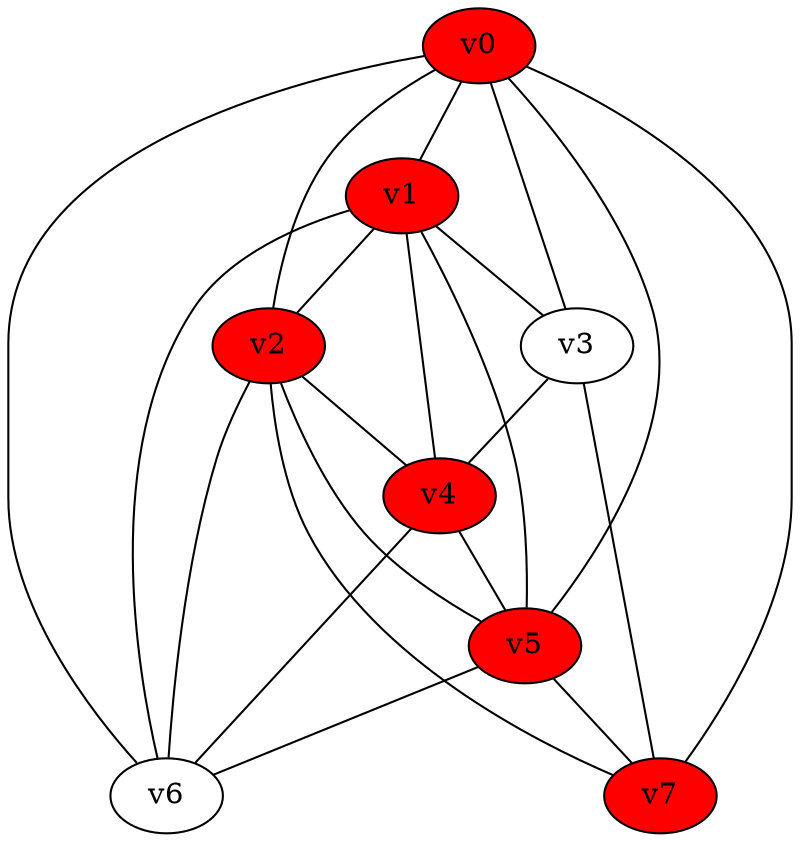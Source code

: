 graph G {
v2 [style=filled, fillcolor=red];
v5 [style=filled, fillcolor=red];
v1 [style=filled, fillcolor=red];
v7 [style=filled, fillcolor=red];
v4 [style=filled, fillcolor=red];
v0 [style=filled, fillcolor=red];
	v0 -- v1
	v0 -- v2
	v0 -- v3
	v0 -- v5
	v0 -- v6
	v0 -- v7
	v1 -- v2
	v1 -- v3
	v1 -- v4
	v1 -- v5
	v1 -- v6
	v2 -- v4
	v2 -- v5
	v2 -- v6
	v2 -- v7
	v3 -- v4
	v3 -- v7
	v4 -- v5
	v4 -- v6
	v5 -- v6
	v5 -- v7
}